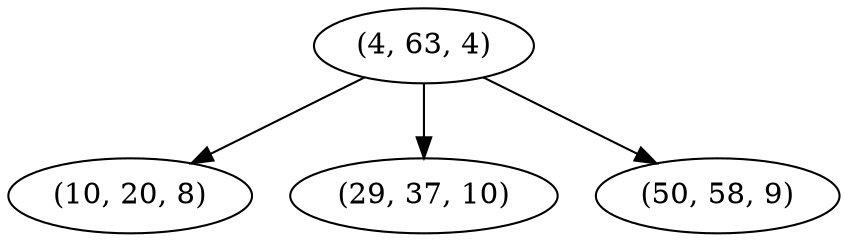 digraph tree {
    "(4, 63, 4)";
    "(10, 20, 8)";
    "(29, 37, 10)";
    "(50, 58, 9)";
    "(4, 63, 4)" -> "(10, 20, 8)";
    "(4, 63, 4)" -> "(29, 37, 10)";
    "(4, 63, 4)" -> "(50, 58, 9)";
}
